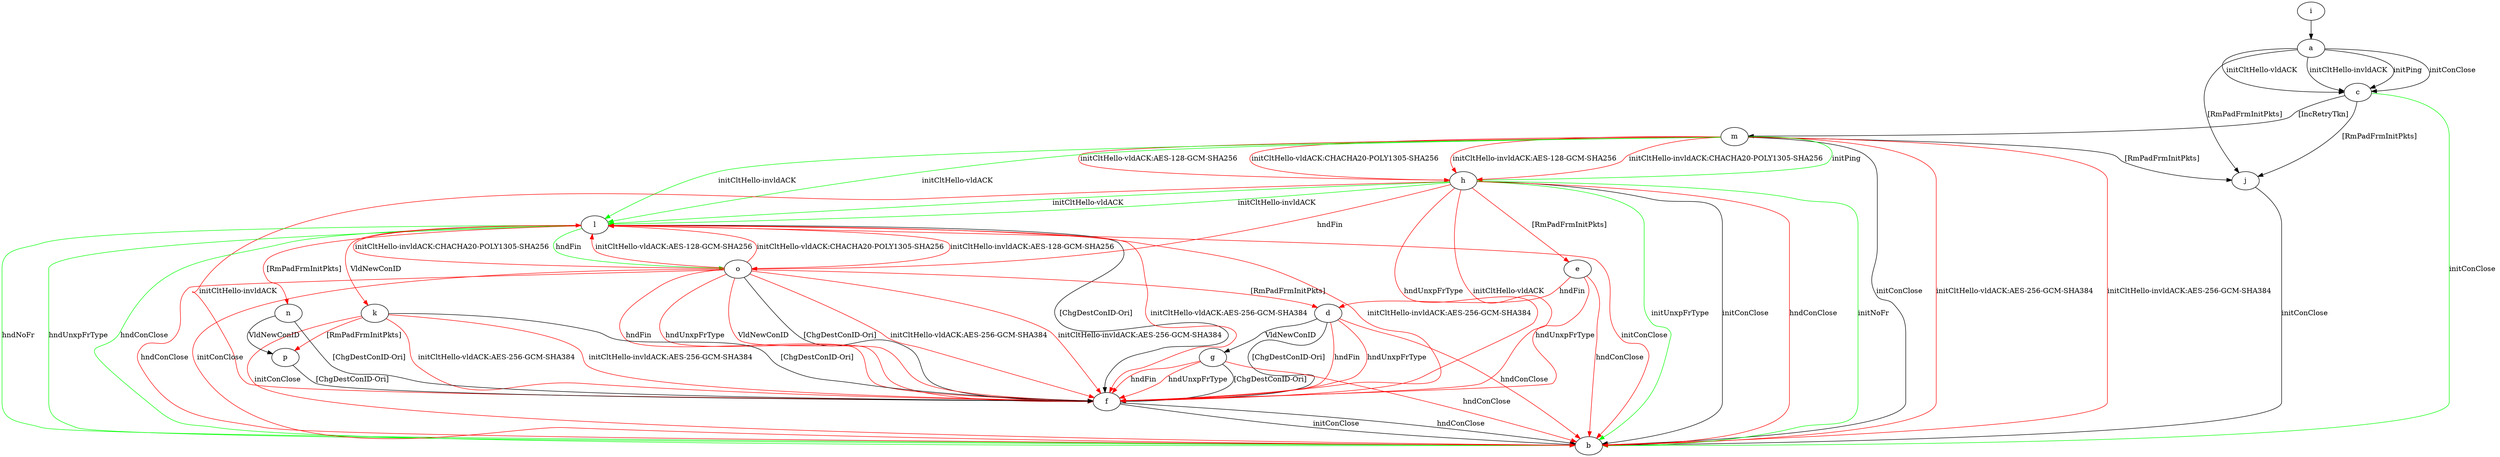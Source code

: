 digraph "" {
	a -> c	[key=0,
		label="initPing "];
	a -> c	[key=1,
		label="initConClose "];
	a -> c	[key=2,
		label="initCltHello-vldACK "];
	a -> c	[key=3,
		label="initCltHello-invldACK "];
	a -> j	[key=0,
		label="[RmPadFrmInitPkts] "];
	c -> b	[key=0,
		color=green,
		label="initConClose "];
	c -> j	[key=0,
		label="[RmPadFrmInitPkts] "];
	c -> m	[key=0,
		label="[IncRetryTkn] "];
	d -> b	[key=0,
		color=red,
		label="hndConClose "];
	d -> f	[key=0,
		label="[ChgDestConID-Ori] "];
	d -> f	[key=1,
		color=red,
		label="hndFin "];
	d -> f	[key=2,
		color=red,
		label="hndUnxpFrType "];
	d -> g	[key=0,
		label="VldNewConID "];
	e -> b	[key=0,
		color=red,
		label="hndConClose "];
	e -> d	[key=0,
		color=red,
		label="hndFin "];
	e -> f	[key=0,
		color=red,
		label="hndUnxpFrType "];
	f -> b	[key=0,
		label="initConClose "];
	f -> b	[key=1,
		label="hndConClose "];
	g -> b	[key=0,
		color=red,
		label="hndConClose "];
	g -> f	[key=0,
		label="[ChgDestConID-Ori] "];
	g -> f	[key=1,
		color=red,
		label="hndFin "];
	g -> f	[key=2,
		color=red,
		label="hndUnxpFrType "];
	h -> b	[key=0,
		label="initConClose "];
	h -> b	[key=1,
		color=green,
		label="initNoFr "];
	h -> b	[key=2,
		color=green,
		label="initUnxpFrType "];
	h -> b	[key=3,
		color=red,
		label="hndConClose "];
	h -> e	[key=0,
		color=red,
		label="[RmPadFrmInitPkts] "];
	h -> f	[key=0,
		color=red,
		label="initCltHello-vldACK "];
	h -> f	[key=1,
		color=red,
		label="initCltHello-invldACK "];
	h -> f	[key=2,
		color=red,
		label="hndUnxpFrType "];
	h -> l	[key=0,
		color=green,
		label="initCltHello-vldACK "];
	h -> l	[key=1,
		color=green,
		label="initCltHello-invldACK "];
	h -> o	[key=0,
		color=red,
		label="hndFin "];
	i -> a	[key=0];
	j -> b	[key=0,
		label="initConClose "];
	k -> b	[key=0,
		color=red,
		label="initConClose "];
	k -> f	[key=0,
		label="[ChgDestConID-Ori] "];
	k -> f	[key=1,
		color=red,
		label="initCltHello-vldACK:AES-256-GCM-SHA384 "];
	k -> f	[key=2,
		color=red,
		label="initCltHello-invldACK:AES-256-GCM-SHA384 "];
	k -> p	[key=0,
		color=red,
		label="[RmPadFrmInitPkts] "];
	l -> b	[key=0,
		color=green,
		label="hndNoFr "];
	l -> b	[key=1,
		color=green,
		label="hndUnxpFrType "];
	l -> b	[key=2,
		color=green,
		label="hndConClose "];
	l -> b	[key=3,
		color=red,
		label="initConClose "];
	l -> f	[key=0,
		label="[ChgDestConID-Ori] "];
	l -> f	[key=1,
		color=red,
		label="initCltHello-vldACK:AES-256-GCM-SHA384 "];
	l -> f	[key=2,
		color=red,
		label="initCltHello-invldACK:AES-256-GCM-SHA384 "];
	l -> k	[key=0,
		color=red,
		label="VldNewConID "];
	l -> n	[key=0,
		color=red,
		label="[RmPadFrmInitPkts] "];
	l -> o	[key=0,
		color=green,
		label="hndFin "];
	m -> b	[key=0,
		label="initConClose "];
	m -> b	[key=1,
		color=red,
		label="initCltHello-vldACK:AES-256-GCM-SHA384 "];
	m -> b	[key=2,
		color=red,
		label="initCltHello-invldACK:AES-256-GCM-SHA384 "];
	m -> h	[key=0,
		color=green,
		label="initPing "];
	m -> h	[key=1,
		color=red,
		label="initCltHello-vldACK:AES-128-GCM-SHA256 "];
	m -> h	[key=2,
		color=red,
		label="initCltHello-vldACK:CHACHA20-POLY1305-SHA256 "];
	m -> h	[key=3,
		color=red,
		label="initCltHello-invldACK:AES-128-GCM-SHA256 "];
	m -> h	[key=4,
		color=red,
		label="initCltHello-invldACK:CHACHA20-POLY1305-SHA256 "];
	m -> j	[key=0,
		label="[RmPadFrmInitPkts] "];
	m -> l	[key=0,
		color=green,
		label="initCltHello-vldACK "];
	m -> l	[key=1,
		color=green,
		label="initCltHello-invldACK "];
	n -> f	[key=0,
		label="[ChgDestConID-Ori] "];
	n -> p	[key=0,
		label="VldNewConID "];
	o -> b	[key=0,
		color=red,
		label="initConClose "];
	o -> b	[key=1,
		color=red,
		label="hndConClose "];
	o -> d	[key=0,
		color=red,
		label="[RmPadFrmInitPkts] "];
	o -> f	[key=0,
		label="[ChgDestConID-Ori] "];
	o -> f	[key=1,
		color=red,
		label="initCltHello-vldACK:AES-256-GCM-SHA384 "];
	o -> f	[key=2,
		color=red,
		label="initCltHello-invldACK:AES-256-GCM-SHA384 "];
	o -> f	[key=3,
		color=red,
		label="hndFin "];
	o -> f	[key=4,
		color=red,
		label="hndUnxpFrType "];
	o -> f	[key=5,
		color=red,
		label="VldNewConID "];
	o -> l	[key=0,
		color=red,
		label="initCltHello-vldACK:AES-128-GCM-SHA256 "];
	o -> l	[key=1,
		color=red,
		label="initCltHello-vldACK:CHACHA20-POLY1305-SHA256 "];
	o -> l	[key=2,
		color=red,
		label="initCltHello-invldACK:AES-128-GCM-SHA256 "];
	o -> l	[key=3,
		color=red,
		label="initCltHello-invldACK:CHACHA20-POLY1305-SHA256 "];
	p -> f	[key=0,
		label="[ChgDestConID-Ori] "];
}
